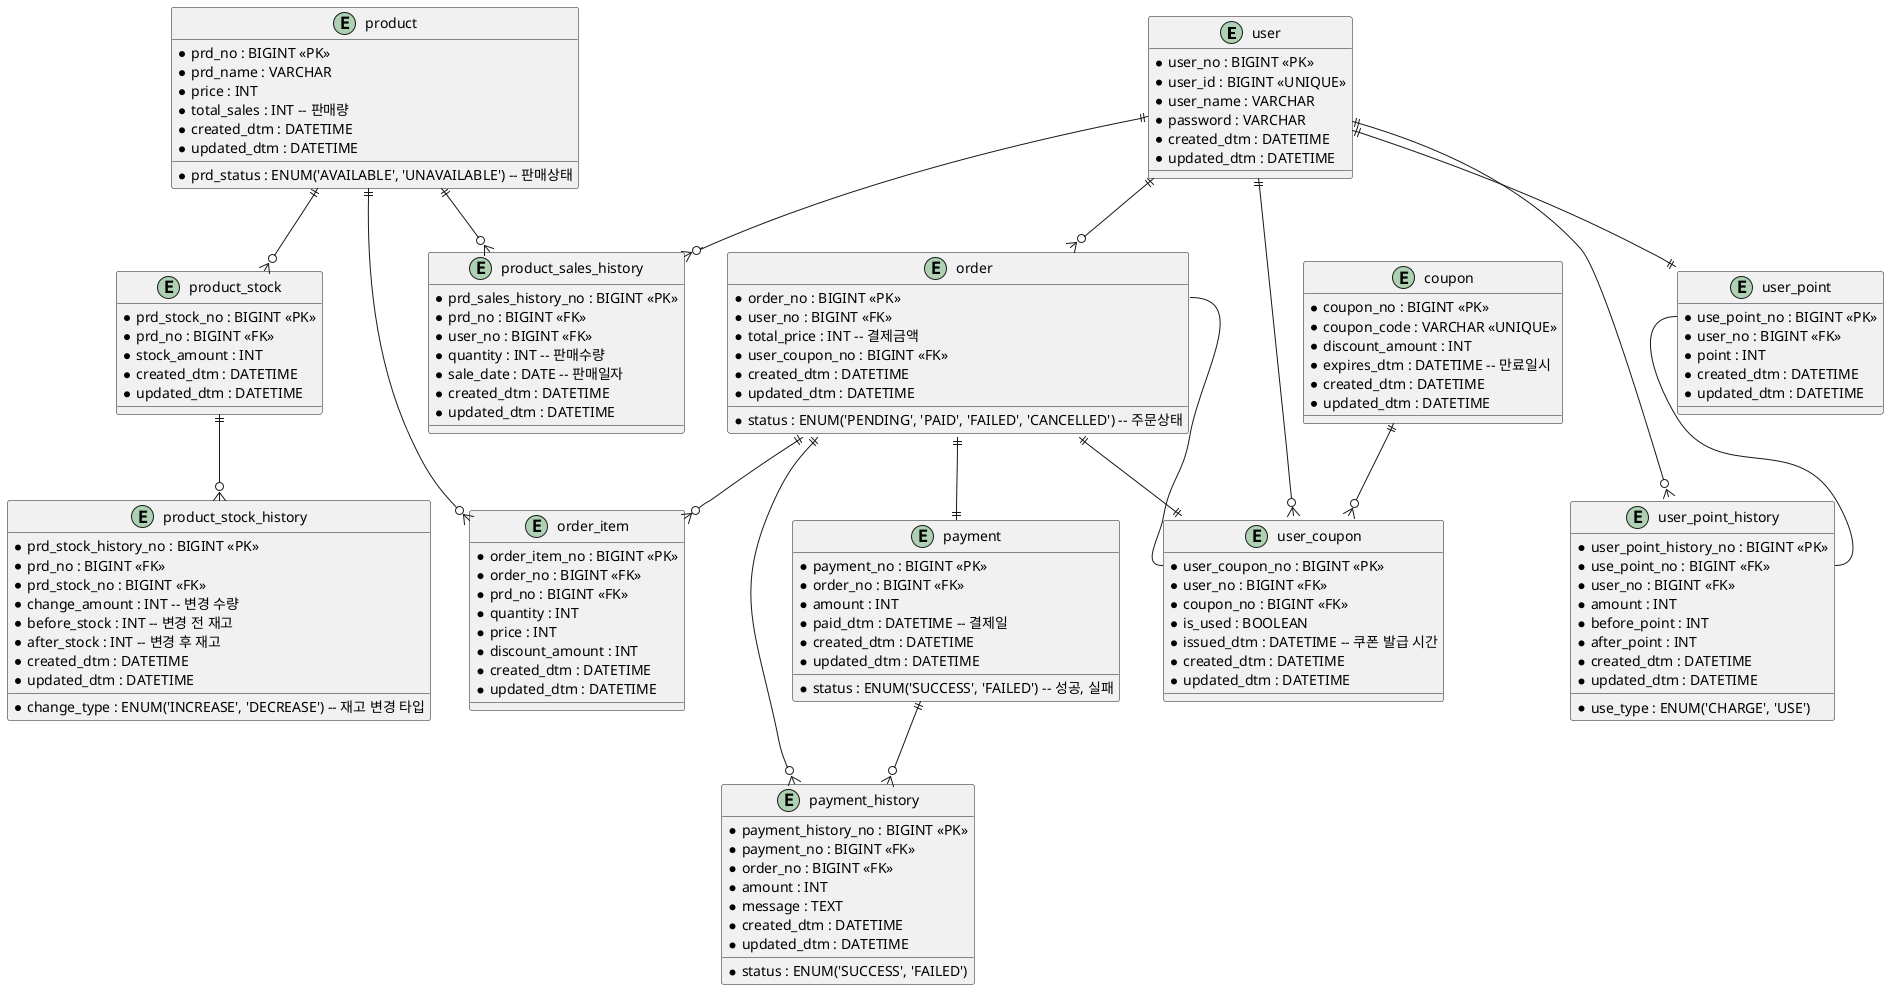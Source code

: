@startuml

' 사용자
entity "user" {
  * user_no : BIGINT <<PK>>
  * user_id : BIGINT <<UNIQUE>>
  * user_name : VARCHAR
  * password : VARCHAR
  * created_dtm : DATETIME
  * updated_dtm : DATETIME
}

' 상품
entity "product" {
  * prd_no : BIGINT <<PK>>
  * prd_name : VARCHAR
  * price : INT
  * prd_status : ENUM('AVAILABLE', 'UNAVAILABLE') -- 판매상태
  * total_sales : INT -- 판매량
  * created_dtm : DATETIME
  * updated_dtm : DATETIME
}

' 상품 재고
entity "product_stock" {
  * prd_stock_no : BIGINT <<PK>>
  * prd_no : BIGINT <<FK>>
  * stock_amount : INT
  * created_dtm : DATETIME
  * updated_dtm : DATETIME
}

' 상품 재고 이력
entity "product_stock_history" {
  * prd_stock_history_no : BIGINT <<PK>>
  * prd_no : BIGINT <<FK>>
  * prd_stock_no : BIGINT <<FK>>
  * change_type : ENUM('INCREASE', 'DECREASE') -- 재고 변경 타입
  * change_amount : INT -- 변경 수량
  * before_stock : INT -- 변경 전 재고
  * after_stock : INT -- 변경 후 재고
  * created_dtm : DATETIME
  * updated_dtm : DATETIME
}

' 상품 판매 이력
entity "product_sales_history" {
  * prd_sales_history_no : BIGINT <<PK>>
  * prd_no : BIGINT <<FK>>
  * user_no : BIGINT <<FK>>
  * quantity : INT -- 판매수량
  * sale_date : DATE -- 판매일자
  * created_dtm : DATETIME
  * updated_dtm : DATETIME
}

' 주문
entity "order" {
  * order_no : BIGINT <<PK>>
  * user_no : BIGINT <<FK>>
  * total_price : INT -- 결제금액
  * status : ENUM('PENDING', 'PAID', 'FAILED', 'CANCELLED') -- 주문상태
  * user_coupon_no : BIGINT <<FK>>
  * created_dtm : DATETIME
  * updated_dtm : DATETIME
}

' 주문 상품
entity "order_item" {
  * order_item_no : BIGINT <<PK>>
  * order_no : BIGINT <<FK>>
  * prd_no : BIGINT <<FK>>
  * quantity : INT
  * price : INT
  * discount_amount : INT
  * created_dtm : DATETIME
  * updated_dtm : DATETIME
}

' 결제
entity "payment" {
  * payment_no : BIGINT <<PK>>
  * order_no : BIGINT <<FK>>
  * amount : INT
  * status : ENUM('SUCCESS', 'FAILED') -- 성공, 실패
  * paid_dtm : DATETIME -- 결제일
  * created_dtm : DATETIME
  * updated_dtm : DATETIME
}

' 결제 이력
entity "payment_history" {
  * payment_history_no : BIGINT <<PK>>
  * payment_no : BIGINT <<FK>>
  * order_no : BIGINT <<FK>>
  * amount : INT
  * status : ENUM('SUCCESS', 'FAILED')
  * message : TEXT
  * created_dtm : DATETIME
  * updated_dtm : DATETIME
}

' 쿠폰
entity "coupon" {
  * coupon_no : BIGINT <<PK>>
  * coupon_code : VARCHAR <<UNIQUE>>
  * discount_amount : INT
  * expires_dtm : DATETIME -- 만료일시
  * created_dtm : DATETIME
  * updated_dtm : DATETIME
}

' 사용자 쿠폰
entity "user_coupon" {
  * user_coupon_no : BIGINT <<PK>>
  * user_no : BIGINT <<FK>>
  * coupon_no : BIGINT <<FK>>
  * is_used : BOOLEAN
  * issued_dtm : DATETIME -- 쿠폰 발급 시간
  * created_dtm : DATETIME
  * updated_dtm : DATETIME
}

' 포인트
entity "user_point" {
  * use_point_no : BIGINT <<PK>>
  * user_no : BIGINT <<FK>>
  * point : INT
  * created_dtm : DATETIME
  * updated_dtm : DATETIME
}

' 사용자 포인트 적립/사용 이력
entity "user_point_history" {
  * user_point_history_no : BIGINT <<PK>>
  * use_point_no : BIGINT <<FK>>
  * user_no : BIGINT <<FK>>
  * use_type : ENUM('CHARGE', 'USE')
  * amount : INT
  * before_point : INT
  * after_point : INT
  * created_dtm : DATETIME
  * updated_dtm : DATETIME
}

' 관계 정의
user_point::use_point_no -- user_point_history::use_point_no
order::order_no -- user_coupon::user_coupon_no
user ||--o{ order
order ||--o{ order_item
order ||--|| payment
order ||--o{ payment_history
order ||--|| user_coupon
user ||--o{ user_coupon
coupon ||--o{ user_coupon
user ||--|| user_point
user ||--o{ user_point_history
user ||--o{ product_sales_history
product ||--o{ product_stock
product_stock ||--o{ product_stock_history
product ||--o{ product_sales_history
product ||--o{ order_item
payment ||--o{ payment_history

@enduml